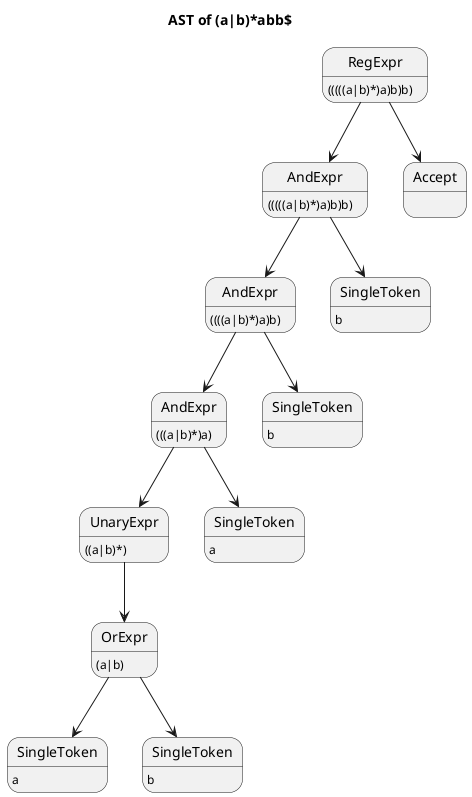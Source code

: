 @startuml
hide empty description
title AST of (a|b)*abb$
state 0 as "RegExpr"
0: (((((a|b)*)a)b)b)
state 1 as "AndExpr"
1: (((((a|b)*)a)b)b)
state 2 as "AndExpr"
2: ((((a|b)*)a)b)
state 3 as "AndExpr"
3: (((a|b)*)a)
state 4 as "UnaryExpr"
4: ((a|b)*)
state 5 as "OrExpr"
5: (a|b)
state 6 as "SingleToken"
6: a
state 7 as "SingleToken"
7: b
state 8 as "SingleToken"
8: a
state 9 as "SingleToken"
9: b
state 10 as "SingleToken"
10: b
state 11 as "Accept"
11:
5-down->6
5-down->7
4-down->5
3-down->4
3-down->8
2-down->3
2-down->9
1-down->2
1-down->10
0-down->1
0-down->11
@enduml